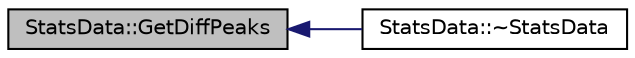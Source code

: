 digraph "StatsData::GetDiffPeaks"
{
  edge [fontname="Helvetica",fontsize="10",labelfontname="Helvetica",labelfontsize="10"];
  node [fontname="Helvetica",fontsize="10",shape=record];
  rankdir="LR";
  Node1 [label="StatsData::GetDiffPeaks",height=0.2,width=0.4,color="black", fillcolor="grey75", style="filled", fontcolor="black"];
  Node1 -> Node2 [dir="back",color="midnightblue",fontsize="10",style="solid",fontname="Helvetica"];
  Node2 [label="StatsData::~StatsData",height=0.2,width=0.4,color="black", fillcolor="white", style="filled",URL="$df/d59/class_stats_data.html#a72cbc9cdd095b14cf8e611efaeca6c4c"];
}
